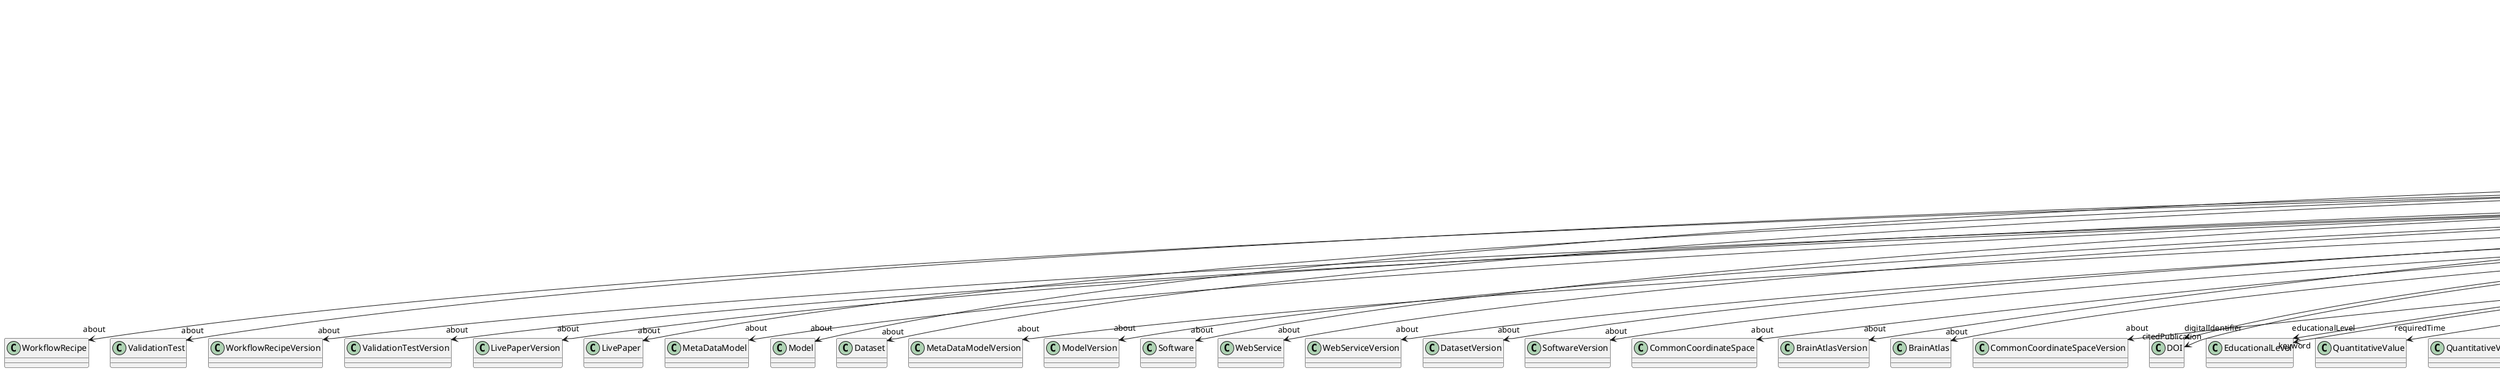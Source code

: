 @startuml
class LearningResource {
+about
+digitalIdentifier
+educationalLevel
+learningOutcome
+prerequisite
+requiredTime
+type
+abstract
+author
+citedPublication
+copyright
+creationDate
+custodian
+editor
+funding
+IRI
+keyword
+license
+modificationDate
+name
+publicationDate
+publisher
+versionIdentifier

}
LearningResource -d-> "about" WorkflowRecipe
LearningResource -d-> "about" ValidationTest
LearningResource -d-> "about" WorkflowRecipeVersion
LearningResource -d-> "about" ValidationTestVersion
LearningResource -d-> "about" LivePaperVersion
LearningResource -d-> "about" LivePaper
LearningResource -d-> "about" MetaDataModel
LearningResource -d-> "about" Model
LearningResource -d-> "about" Dataset
LearningResource -d-> "about" MetaDataModelVersion
LearningResource -d-> "about" ModelVersion
LearningResource -d-> "about" Software
LearningResource -d-> "about" WebService
LearningResource -d-> "about" WebServiceVersion
LearningResource -d-> "about" DatasetVersion
LearningResource -d-> "about" SoftwareVersion
LearningResource -d-> "about" CommonCoordinateSpace
LearningResource -d-> "about" BrainAtlasVersion
LearningResource -d-> "about" BrainAtlas
LearningResource -d-> "about" CommonCoordinateSpaceVersion
LearningResource -d-> "digitalIdentifier" DOI
LearningResource -d-> "educationalLevel" EducationalLevel
LearningResource -d-> "requiredTime" QuantitativeValue
LearningResource -d-> "requiredTime" QuantitativeValueRange
LearningResource -d-> "type" LearningResourceType
LearningResource -d-> "author" Consortium
LearningResource -d-> "author" Organization
LearningResource -d-> "author" Person
LearningResource -d-> "citedPublication" DOI
LearningResource -d-> "citedPublication" ISBN
LearningResource -d-> "copyright" Copyright
LearningResource -d-> "custodian" Consortium
LearningResource -d-> "custodian" Organization
LearningResource -d-> "custodian" Person
LearningResource -d-> "editor" Person
LearningResource -d-> "funding" Funding
LearningResource -d-> "keyword" OrganismSystem
LearningResource -d-> "keyword" AnatomicalPlane
LearningResource -d-> "keyword" DeviceType
LearningResource -d-> "keyword" AnnotationType
LearningResource -d-> "keyword" OpticalStimulusType
LearningResource -d-> "keyword" TactileStimulusType
LearningResource -d-> "keyword" ExperimentalApproach
LearningResource -d-> "keyword" CellType
LearningResource -d-> "keyword" Laterality
LearningResource -d-> "keyword" MetaDataModelType
LearningResource -d-> "keyword" FileUsageRole
LearningResource -d-> "keyword" OperatingDevice
LearningResource -d-> "keyword" BreedingType
LearningResource -d-> "keyword" PatchClampVariation
LearningResource -d-> "keyword" TermSuggestion
LearningResource -d-> "keyword" AnnotationCriteriaType
LearningResource -d-> "keyword" GustatoryStimulusType
LearningResource -d-> "keyword" DifferenceMeasure
LearningResource -d-> "keyword" UnitOfMeasurement
LearningResource -d-> "keyword" UBERONParcellation
LearningResource -d-> "keyword" OrganismSubstance
LearningResource -d-> "keyword" ContributionType
LearningResource -d-> "keyword" OlfactoryStimulusType
LearningResource -d-> "keyword" Species
LearningResource -d-> "keyword" QualitativeOverlap
LearningResource -d-> "keyword" CranialWindowReinforcementType
LearningResource -d-> "keyword" ElectricalStimulusType
LearningResource -d-> "keyword" SoftwareFeature
LearningResource -d-> "keyword" Handedness
LearningResource -d-> "keyword" ModelAbstractionLevel
LearningResource -d-> "keyword" TissueSampleAttribute
LearningResource -d-> "keyword" Language
LearningResource -d-> "keyword" AnatomicalAxesOrientation
LearningResource -d-> "keyword" CriteriaQualityType
LearningResource -d-> "keyword" DiseaseModel
LearningResource -d-> "keyword" EducationalLevel
LearningResource -d-> "keyword" SoftwareApplicationCategory
LearningResource -d-> "keyword" ProductAccessibility
LearningResource -d-> "keyword" BiologicalSex
LearningResource -d-> "keyword" StimulationTechnique
LearningResource -d-> "keyword" ModelScope
LearningResource -d-> "keyword" GeneticStrainType
LearningResource -d-> "keyword" OperatingSystem
LearningResource -d-> "keyword" DataType
LearningResource -d-> "keyword" SemanticDataType
LearningResource -d-> "keyword" EthicsAssessment
LearningResource -d-> "keyword" MolecularEntity
LearningResource -d-> "keyword" ProgrammingLanguage
LearningResource -d-> "keyword" LearningResourceType
LearningResource -d-> "keyword" CellCultureType
LearningResource -d-> "keyword" Technique
LearningResource -d-> "keyword" FileBundleGrouping
LearningResource -d-> "keyword" StimulationApproach
LearningResource -d-> "keyword" VisualStimulusType
LearningResource -d-> "keyword" AtlasType
LearningResource -d-> "keyword" Terminology
LearningResource -d-> "keyword" SubjectAttribute
LearningResource -d-> "keyword" TissueSampleType
LearningResource -d-> "keyword" Disease
LearningResource -d-> "keyword" PreparationType
LearningResource -d-> "keyword" MeasuredQuantity
LearningResource -d-> "keyword" AuditoryStimulusType
LearningResource -d-> "keyword" SetupType
LearningResource -d-> "keyword" Service
LearningResource -d-> "keyword" BiologicalOrder
LearningResource -d-> "keyword" FileRepositoryType
LearningResource -d-> "keyword" CranialWindowConstructionType
LearningResource -d-> "keyword" Organ
LearningResource -d-> "keyword" SubcellularEntity
LearningResource -d-> "keyword" ActionStatusType
LearningResource -d-> "keyword" AgeCategory
LearningResource -d-> "keyword" ChemicalMixtureType
LearningResource -d-> "keyword" TypeOfUncertainty
LearningResource -d-> "license" License
LearningResource -d-> "publisher" Consortium
LearningResource -d-> "publisher" Organization
LearningResource -d-> "publisher" Person

@enduml